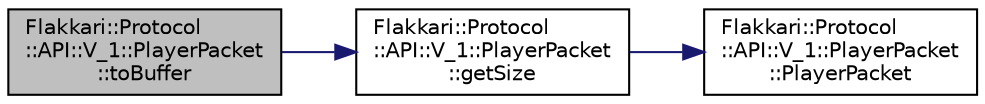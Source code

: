 digraph "Flakkari::Protocol::API::V_1::PlayerPacket::toBuffer"
{
 // LATEX_PDF_SIZE
  edge [fontname="Helvetica",fontsize="10",labelfontname="Helvetica",labelfontsize="10"];
  node [fontname="Helvetica",fontsize="10",shape=record];
  rankdir="LR";
  Node1 [label="Flakkari::Protocol\l::API::V_1::PlayerPacket\l::toBuffer",height=0.2,width=0.4,color="black", fillcolor="grey75", style="filled", fontcolor="black",tooltip=" "];
  Node1 -> Node2 [color="midnightblue",fontsize="10",style="solid",fontname="Helvetica"];
  Node2 [label="Flakkari::Protocol\l::API::V_1::PlayerPacket\l::getSize",height=0.2,width=0.4,color="black", fillcolor="white", style="filled",URL="$d5/d79/structFlakkari_1_1Protocol_1_1API_1_1V__1_1_1PlayerPacket.html#a56ff07ed4800eb0eed16e1144847bba5",tooltip=" "];
  Node2 -> Node3 [color="midnightblue",fontsize="10",style="solid",fontname="Helvetica"];
  Node3 [label="Flakkari::Protocol\l::API::V_1::PlayerPacket\l::PlayerPacket",height=0.2,width=0.4,color="black", fillcolor="white", style="filled",URL="$d5/d79/structFlakkari_1_1Protocol_1_1API_1_1V__1_1_1PlayerPacket.html#a634a372c1de078bd0433e9d2227784de",tooltip=" "];
}
